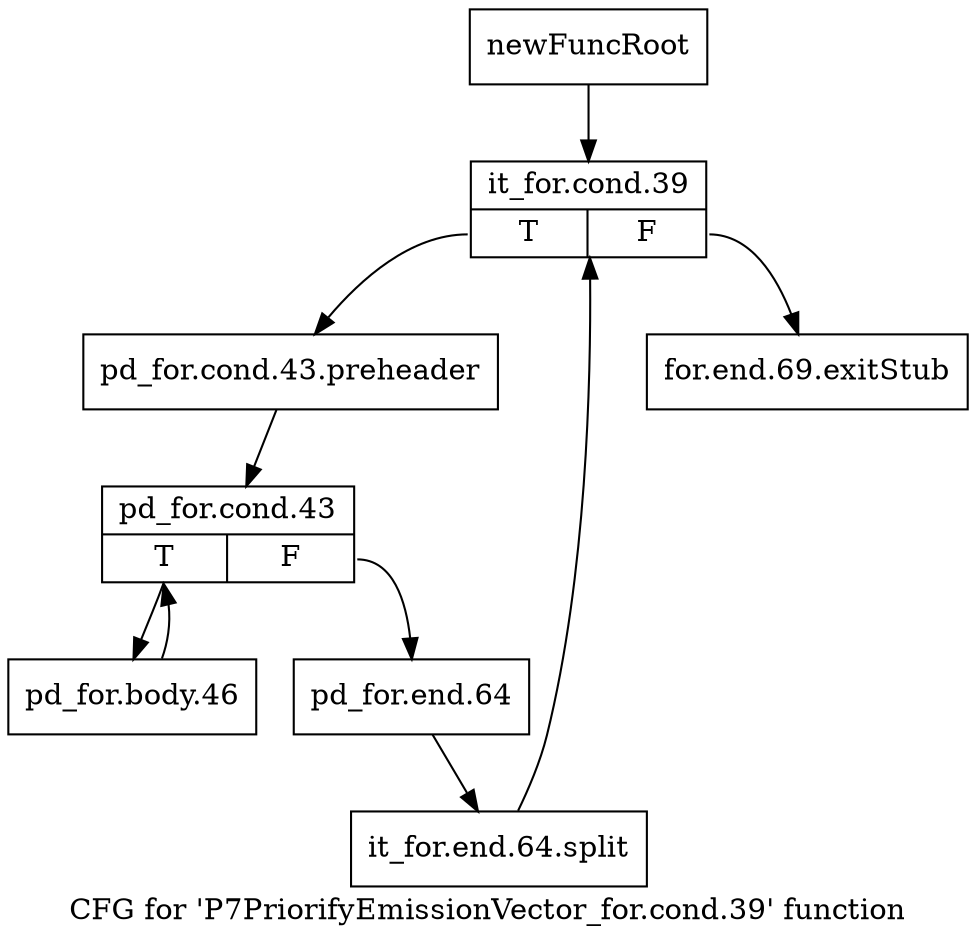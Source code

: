 digraph "CFG for 'P7PriorifyEmissionVector_for.cond.39' function" {
	label="CFG for 'P7PriorifyEmissionVector_for.cond.39' function";

	Node0x3234b20 [shape=record,label="{newFuncRoot}"];
	Node0x3234b20 -> Node0x3234bc0;
	Node0x3234b70 [shape=record,label="{for.end.69.exitStub}"];
	Node0x3234bc0 [shape=record,label="{it_for.cond.39|{<s0>T|<s1>F}}"];
	Node0x3234bc0:s0 -> Node0x3234c10;
	Node0x3234bc0:s1 -> Node0x3234b70;
	Node0x3234c10 [shape=record,label="{pd_for.cond.43.preheader}"];
	Node0x3234c10 -> Node0x3234c60;
	Node0x3234c60 [shape=record,label="{pd_for.cond.43|{<s0>T|<s1>F}}"];
	Node0x3234c60:s0 -> Node0x3234d00;
	Node0x3234c60:s1 -> Node0x3234cb0;
	Node0x3234cb0 [shape=record,label="{pd_for.end.64}"];
	Node0x3234cb0 -> Node0x375a860;
	Node0x375a860 [shape=record,label="{it_for.end.64.split}"];
	Node0x375a860 -> Node0x3234bc0;
	Node0x3234d00 [shape=record,label="{pd_for.body.46}"];
	Node0x3234d00 -> Node0x3234c60;
}
